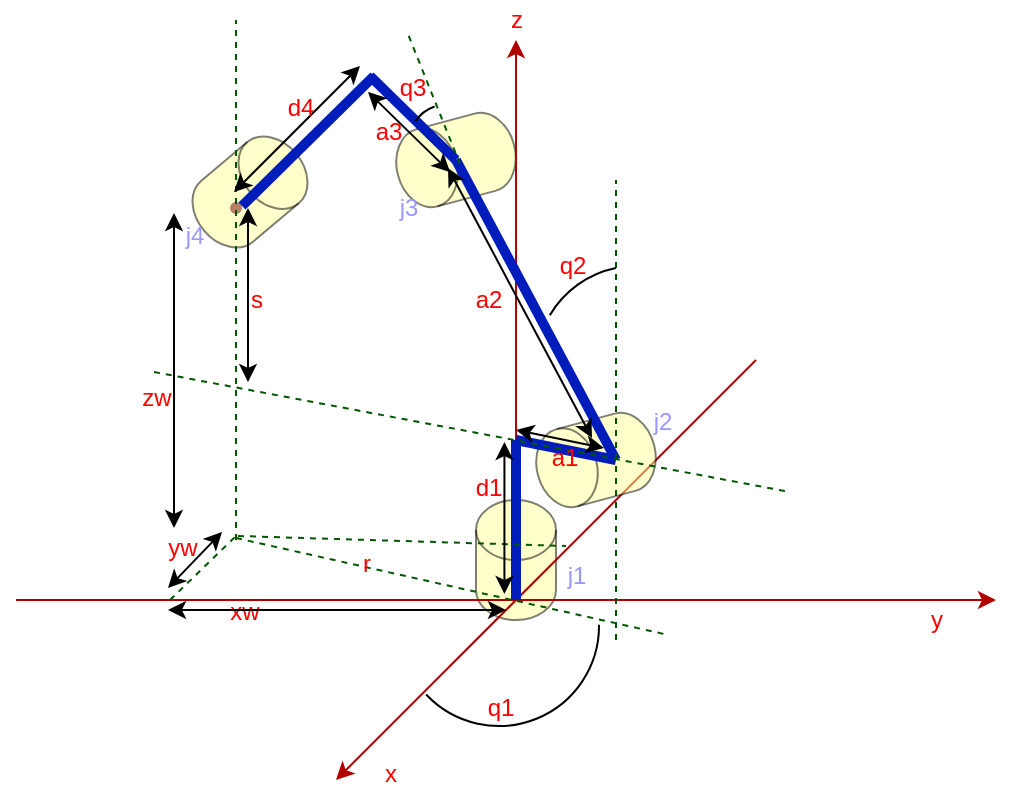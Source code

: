 <mxfile version="14.6.13" type="device"><diagram id="67erUiIG2-obCz3jFx_6" name="第 1 页"><mxGraphModel dx="838" dy="380" grid="0" gridSize="10" guides="1" tooltips="1" connect="1" arrows="1" fold="1" page="1" pageScale="1" pageWidth="827" pageHeight="1169" math="0" shadow="0"><root><mxCell id="0"/><mxCell id="1" parent="0"/><mxCell id="6QEqlH1zu0yxYQbDNRW8-2" value="" style="shape=cylinder3;whiteSpace=wrap;html=1;boundedLbl=1;backgroundOutline=1;size=15;opacity=50;fillColor=#FFFF99;" parent="1" vertex="1"><mxGeometry x="530" y="320" width="40" height="60" as="geometry"/></mxCell><mxCell id="6QEqlH1zu0yxYQbDNRW8-4" value="" style="shape=cylinder3;whiteSpace=wrap;html=1;boundedLbl=1;backgroundOutline=1;size=15;direction=south;opacity=50;flipH=1;rotation=-15;fillColor=#FFFF99;" parent="1" vertex="1"><mxGeometry x="490" y="130" width="60" height="40" as="geometry"/></mxCell><mxCell id="6QEqlH1zu0yxYQbDNRW8-5" value="" style="endArrow=classic;html=1;fillColor=#e51400;strokeColor=#B20000;" parent="1" edge="1"><mxGeometry width="50" height="50" relative="1" as="geometry"><mxPoint x="300" y="370" as="sourcePoint"/><mxPoint x="790" y="370" as="targetPoint"/></mxGeometry></mxCell><mxCell id="6QEqlH1zu0yxYQbDNRW8-6" value="" style="endArrow=classic;html=1;fillColor=#e51400;strokeColor=#B20000;" parent="1" edge="1"><mxGeometry width="50" height="50" relative="1" as="geometry"><mxPoint x="550" y="370" as="sourcePoint"/><mxPoint x="550" y="90" as="targetPoint"/></mxGeometry></mxCell><mxCell id="6QEqlH1zu0yxYQbDNRW8-8" value="" style="endArrow=classic;html=1;fillColor=#e51400;strokeColor=#B20000;" parent="1" edge="1"><mxGeometry width="50" height="50" relative="1" as="geometry"><mxPoint x="670" y="250" as="sourcePoint"/><mxPoint x="460" y="460" as="targetPoint"/></mxGeometry></mxCell><mxCell id="6QEqlH1zu0yxYQbDNRW8-9" value="" style="shape=cylinder3;whiteSpace=wrap;html=1;boundedLbl=1;backgroundOutline=1;size=15;direction=south;opacity=50;flipH=1;rotation=-15;fillColor=#FFFF99;" parent="1" vertex="1"><mxGeometry x="560" y="280" width="60" height="40" as="geometry"/></mxCell><mxCell id="6QEqlH1zu0yxYQbDNRW8-10" value="" style="endArrow=none;html=1;fillColor=#0050ef;strokeColor=#001DBC;strokeWidth=5;" parent="1" edge="1"><mxGeometry width="50" height="50" relative="1" as="geometry"><mxPoint x="550" y="370" as="sourcePoint"/><mxPoint x="550" y="290" as="targetPoint"/></mxGeometry></mxCell><mxCell id="6QEqlH1zu0yxYQbDNRW8-11" value="" style="endArrow=none;html=1;fillColor=#0050ef;strokeColor=#001DBC;strokeWidth=5;" parent="1" edge="1"><mxGeometry width="50" height="50" relative="1" as="geometry"><mxPoint x="550" y="290" as="sourcePoint"/><mxPoint x="600" y="300" as="targetPoint"/></mxGeometry></mxCell><mxCell id="6QEqlH1zu0yxYQbDNRW8-12" value="" style="shape=cylinder3;whiteSpace=wrap;html=1;boundedLbl=1;backgroundOutline=1;size=15;opacity=50;direction=north;flipH=1;rotation=-40;fillColor=#FFFF99;" parent="1" vertex="1"><mxGeometry x="387" y="146" width="60" height="40" as="geometry"/></mxCell><mxCell id="6QEqlH1zu0yxYQbDNRW8-13" value="" style="endArrow=none;html=1;fillColor=#0050ef;strokeColor=#001DBC;strokeWidth=5;" parent="1" edge="1"><mxGeometry width="50" height="50" relative="1" as="geometry"><mxPoint x="600" y="300" as="sourcePoint"/><mxPoint x="520" y="150" as="targetPoint"/></mxGeometry></mxCell><mxCell id="6QEqlH1zu0yxYQbDNRW8-14" value="" style="endArrow=none;html=1;fillColor=#0050ef;strokeColor=#001DBC;strokeWidth=5;" parent="1" edge="1"><mxGeometry width="50" height="50" relative="1" as="geometry"><mxPoint x="477" y="108" as="sourcePoint"/><mxPoint x="520" y="150" as="targetPoint"/></mxGeometry></mxCell><mxCell id="6QEqlH1zu0yxYQbDNRW8-17" value="" style="endArrow=none;html=1;fillColor=#0050ef;strokeColor=#001DBC;strokeWidth=5;" parent="1" edge="1"><mxGeometry width="50" height="50" relative="1" as="geometry"><mxPoint x="413" y="173" as="sourcePoint"/><mxPoint x="479" y="108" as="targetPoint"/></mxGeometry></mxCell><mxCell id="6QEqlH1zu0yxYQbDNRW8-18" value="" style="shape=waypoint;sketch=0;size=6;pointerEvents=1;points=[];fillColor=#a20025;resizable=0;rotatable=0;perimeter=centerPerimeter;snapToPoint=1;opacity=50;strokeColor=#6F0000;fontColor=#ffffff;" parent="1" vertex="1"><mxGeometry x="390" y="154" width="40" height="40" as="geometry"/></mxCell><mxCell id="6QEqlH1zu0yxYQbDNRW8-20" value="" style="endArrow=none;dashed=1;html=1;fillColor=#008a00;strokeColor=#005700;" parent="1" edge="1"><mxGeometry width="50" height="50" relative="1" as="geometry"><mxPoint x="410" y="340" as="sourcePoint"/><mxPoint x="410" y="80" as="targetPoint"/></mxGeometry></mxCell><mxCell id="6QEqlH1zu0yxYQbDNRW8-21" value="" style="endArrow=none;dashed=1;html=1;fillColor=#008a00;strokeColor=#005700;" parent="1" edge="1"><mxGeometry width="50" height="50" relative="1" as="geometry"><mxPoint x="410" y="339" as="sourcePoint"/><mxPoint x="624" y="387" as="targetPoint"/></mxGeometry></mxCell><mxCell id="6QEqlH1zu0yxYQbDNRW8-22" value="&lt;font color=&quot;#ff0000&quot;&gt;y&lt;/font&gt;" style="text;html=1;resizable=0;autosize=1;align=center;verticalAlign=middle;points=[];fillColor=none;strokeColor=none;rounded=0;opacity=50;" parent="1" vertex="1"><mxGeometry x="750" y="370" width="20" height="20" as="geometry"/></mxCell><mxCell id="6QEqlH1zu0yxYQbDNRW8-23" value="&lt;font color=&quot;#ff0000&quot;&gt;x&lt;/font&gt;" style="text;html=1;resizable=0;autosize=1;align=center;verticalAlign=middle;points=[];fillColor=none;strokeColor=none;rounded=0;opacity=50;" parent="1" vertex="1"><mxGeometry x="477" y="447" width="20" height="20" as="geometry"/></mxCell><mxCell id="6QEqlH1zu0yxYQbDNRW8-24" value="&lt;font color=&quot;#ff0000&quot;&gt;z&lt;/font&gt;" style="text;html=1;resizable=0;autosize=1;align=center;verticalAlign=middle;points=[];fillColor=none;strokeColor=none;rounded=0;opacity=50;" parent="1" vertex="1"><mxGeometry x="540" y="70" width="20" height="20" as="geometry"/></mxCell><mxCell id="6QEqlH1zu0yxYQbDNRW8-25" value="" style="endArrow=none;dashed=1;html=1;fillColor=#008a00;strokeColor=#005700;" parent="1" edge="1"><mxGeometry width="50" height="50" relative="1" as="geometry"><mxPoint x="600" y="390" as="sourcePoint"/><mxPoint x="600" y="160" as="targetPoint"/></mxGeometry></mxCell><mxCell id="6QEqlH1zu0yxYQbDNRW8-26" value="&lt;font color=&quot;#9999ff&quot;&gt;j1&lt;/font&gt;" style="text;html=1;resizable=0;autosize=1;align=center;verticalAlign=middle;points=[];fillColor=none;strokeColor=none;rounded=0;opacity=50;" parent="1" vertex="1"><mxGeometry x="570" y="349" width="19" height="18" as="geometry"/></mxCell><mxCell id="6QEqlH1zu0yxYQbDNRW8-27" value="&lt;font color=&quot;#9999ff&quot;&gt;j2&lt;/font&gt;" style="text;html=1;resizable=0;autosize=1;align=center;verticalAlign=middle;points=[];fillColor=none;strokeColor=none;rounded=0;opacity=50;" parent="1" vertex="1"><mxGeometry x="613" y="272" width="19" height="18" as="geometry"/></mxCell><mxCell id="6QEqlH1zu0yxYQbDNRW8-28" value="&lt;font color=&quot;#9999ff&quot;&gt;j3&lt;/font&gt;" style="text;html=1;resizable=0;autosize=1;align=center;verticalAlign=middle;points=[];fillColor=none;strokeColor=none;rounded=0;opacity=50;" parent="1" vertex="1"><mxGeometry x="486" y="165" width="19" height="18" as="geometry"/></mxCell><mxCell id="6QEqlH1zu0yxYQbDNRW8-29" value="&lt;font color=&quot;#9999ff&quot;&gt;j4&lt;/font&gt;" style="text;html=1;resizable=0;autosize=1;align=center;verticalAlign=middle;points=[];fillColor=none;strokeColor=none;rounded=0;opacity=50;" parent="1" vertex="1"><mxGeometry x="379" y="179" width="19" height="18" as="geometry"/></mxCell><mxCell id="6QEqlH1zu0yxYQbDNRW8-30" value="&lt;font color=&quot;#ff0000&quot;&gt;r&lt;/font&gt;" style="text;html=1;resizable=0;autosize=1;align=center;verticalAlign=middle;points=[];fillColor=none;strokeColor=none;rounded=0;opacity=50;" parent="1" vertex="1"><mxGeometry x="468" y="343" width="14" height="18" as="geometry"/></mxCell><mxCell id="6QEqlH1zu0yxYQbDNRW8-31" value="&lt;font color=&quot;#ff0000&quot;&gt;xw&lt;/font&gt;" style="text;html=1;resizable=0;autosize=1;align=center;verticalAlign=middle;points=[];fillColor=none;strokeColor=none;rounded=0;opacity=50;" parent="1" vertex="1"><mxGeometry x="401" y="367" width="25" height="18" as="geometry"/></mxCell><mxCell id="6QEqlH1zu0yxYQbDNRW8-32" value="" style="endArrow=none;dashed=1;html=1;fillColor=#008a00;strokeColor=#005700;" parent="1" edge="1"><mxGeometry width="50" height="50" relative="1" as="geometry"><mxPoint x="377" y="370" as="sourcePoint"/><mxPoint x="410" y="338" as="targetPoint"/></mxGeometry></mxCell><mxCell id="6QEqlH1zu0yxYQbDNRW8-33" value="" style="endArrow=none;dashed=1;html=1;fillColor=#008a00;strokeColor=#005700;" parent="1" edge="1"><mxGeometry width="50" height="50" relative="1" as="geometry"><mxPoint x="411" y="338" as="sourcePoint"/><mxPoint x="575" y="343" as="targetPoint"/></mxGeometry></mxCell><mxCell id="6QEqlH1zu0yxYQbDNRW8-34" value="&lt;font color=&quot;#ff0000&quot;&gt;yw&lt;/font&gt;" style="text;html=1;resizable=0;autosize=1;align=center;verticalAlign=middle;points=[];fillColor=none;strokeColor=none;rounded=0;opacity=50;" parent="1" vertex="1"><mxGeometry x="370" y="335" width="25" height="18" as="geometry"/></mxCell><mxCell id="6QEqlH1zu0yxYQbDNRW8-35" value="" style="endArrow=classic;startArrow=classic;html=1;" parent="1" edge="1"><mxGeometry width="50" height="50" relative="1" as="geometry"><mxPoint x="376" y="375" as="sourcePoint"/><mxPoint x="545" y="375" as="targetPoint"/></mxGeometry></mxCell><mxCell id="6QEqlH1zu0yxYQbDNRW8-36" value="" style="endArrow=classic;startArrow=classic;html=1;" parent="1" edge="1"><mxGeometry width="50" height="50" relative="1" as="geometry"><mxPoint x="376" y="364" as="sourcePoint"/><mxPoint x="403" y="336" as="targetPoint"/></mxGeometry></mxCell><mxCell id="6QEqlH1zu0yxYQbDNRW8-37" value="" style="endArrow=none;dashed=1;html=1;fillColor=#008a00;strokeColor=#005700;" parent="1" edge="1"><mxGeometry width="50" height="50" relative="1" as="geometry"><mxPoint x="369" y="256" as="sourcePoint"/><mxPoint x="687" y="316" as="targetPoint"/></mxGeometry></mxCell><mxCell id="6QEqlH1zu0yxYQbDNRW8-38" value="" style="endArrow=classic;startArrow=classic;html=1;" parent="1" edge="1"><mxGeometry width="50" height="50" relative="1" as="geometry"><mxPoint x="544.21" y="367" as="sourcePoint"/><mxPoint x="544.21" y="291" as="targetPoint"/></mxGeometry></mxCell><mxCell id="6QEqlH1zu0yxYQbDNRW8-39" value="&lt;font color=&quot;#ff0000&quot;&gt;d1&lt;/font&gt;" style="text;html=1;resizable=0;autosize=1;align=center;verticalAlign=middle;points=[];fillColor=none;strokeColor=none;rounded=0;opacity=50;" parent="1" vertex="1"><mxGeometry x="524" y="305" width="23" height="18" as="geometry"/></mxCell><mxCell id="6QEqlH1zu0yxYQbDNRW8-40" value="" style="endArrow=classic;startArrow=classic;html=1;" parent="1" edge="1"><mxGeometry width="50" height="50" relative="1" as="geometry"><mxPoint x="550" y="285" as="sourcePoint"/><mxPoint x="594" y="294" as="targetPoint"/></mxGeometry></mxCell><mxCell id="6QEqlH1zu0yxYQbDNRW8-41" value="&lt;font color=&quot;#ff0000&quot;&gt;a1&lt;/font&gt;" style="text;html=1;resizable=0;autosize=1;align=center;verticalAlign=middle;points=[];fillColor=none;strokeColor=none;rounded=0;opacity=50;" parent="1" vertex="1"><mxGeometry x="562" y="290" width="23" height="18" as="geometry"/></mxCell><mxCell id="6QEqlH1zu0yxYQbDNRW8-42" value="" style="endArrow=classic;startArrow=classic;html=1;" parent="1" edge="1"><mxGeometry width="50" height="50" relative="1" as="geometry"><mxPoint x="416" y="261" as="sourcePoint"/><mxPoint x="416" y="174" as="targetPoint"/></mxGeometry></mxCell><mxCell id="6QEqlH1zu0yxYQbDNRW8-43" value="&lt;font color=&quot;#ff0000&quot;&gt;s&lt;/font&gt;" style="text;html=1;resizable=0;autosize=1;align=center;verticalAlign=middle;points=[];fillColor=none;strokeColor=none;rounded=0;opacity=50;" parent="1" vertex="1"><mxGeometry x="412" y="211" width="16" height="18" as="geometry"/></mxCell><mxCell id="6QEqlH1zu0yxYQbDNRW8-44" value="" style="endArrow=classic;startArrow=classic;html=1;" parent="1" edge="1"><mxGeometry width="50" height="50" relative="1" as="geometry"><mxPoint x="409" y="166" as="sourcePoint"/><mxPoint x="472" y="103" as="targetPoint"/></mxGeometry></mxCell><mxCell id="6QEqlH1zu0yxYQbDNRW8-45" value="" style="endArrow=classic;startArrow=classic;html=1;" parent="1" edge="1"><mxGeometry width="50" height="50" relative="1" as="geometry"><mxPoint x="476" y="116" as="sourcePoint"/><mxPoint x="517" y="156" as="targetPoint"/></mxGeometry></mxCell><mxCell id="6QEqlH1zu0yxYQbDNRW8-46" value="" style="endArrow=classic;startArrow=classic;html=1;" parent="1" edge="1"><mxGeometry width="50" height="50" relative="1" as="geometry"><mxPoint x="588" y="289" as="sourcePoint"/><mxPoint x="516" y="154" as="targetPoint"/></mxGeometry></mxCell><mxCell id="6QEqlH1zu0yxYQbDNRW8-47" value="&lt;font color=&quot;#ff0000&quot;&gt;a2&lt;/font&gt;" style="text;html=1;resizable=0;autosize=1;align=center;verticalAlign=middle;points=[];fillColor=none;strokeColor=none;rounded=0;opacity=50;" parent="1" vertex="1"><mxGeometry x="524" y="211" width="23" height="18" as="geometry"/></mxCell><mxCell id="6QEqlH1zu0yxYQbDNRW8-48" value="&lt;font color=&quot;#ff0000&quot;&gt;a3&lt;/font&gt;" style="text;html=1;resizable=0;autosize=1;align=center;verticalAlign=middle;points=[];fillColor=none;strokeColor=none;rounded=0;opacity=50;" parent="1" vertex="1"><mxGeometry x="474" y="127" width="23" height="18" as="geometry"/></mxCell><mxCell id="6QEqlH1zu0yxYQbDNRW8-49" value="&lt;font color=&quot;#ff0000&quot;&gt;q2&lt;br&gt;&lt;/font&gt;" style="text;html=1;resizable=0;autosize=1;align=center;verticalAlign=middle;points=[];fillColor=none;strokeColor=none;rounded=0;opacity=50;" parent="1" vertex="1"><mxGeometry x="566" y="194" width="23" height="18" as="geometry"/></mxCell><mxCell id="6QEqlH1zu0yxYQbDNRW8-50" value="&lt;font color=&quot;#ff0000&quot;&gt;q3&lt;br&gt;&lt;/font&gt;" style="text;html=1;resizable=0;autosize=1;align=center;verticalAlign=middle;points=[];fillColor=none;strokeColor=none;rounded=0;opacity=50;" parent="1" vertex="1"><mxGeometry x="486" y="105" width="23" height="18" as="geometry"/></mxCell><mxCell id="6QEqlH1zu0yxYQbDNRW8-52" value="&lt;font color=&quot;#ff0000&quot;&gt;q1&lt;br&gt;&lt;/font&gt;" style="text;html=1;resizable=0;autosize=1;align=center;verticalAlign=middle;points=[];fillColor=none;strokeColor=none;rounded=0;opacity=50;" parent="1" vertex="1"><mxGeometry x="530" y="415" width="23" height="18" as="geometry"/></mxCell><mxCell id="6QEqlH1zu0yxYQbDNRW8-55" value="&lt;font color=&quot;#ff0000&quot;&gt;d4&lt;br&gt;&lt;/font&gt;" style="text;html=1;resizable=0;autosize=1;align=center;verticalAlign=middle;points=[];fillColor=none;strokeColor=none;rounded=0;opacity=50;" parent="1" vertex="1"><mxGeometry x="430" y="115" width="23" height="18" as="geometry"/></mxCell><mxCell id="6QEqlH1zu0yxYQbDNRW8-56" value="" style="endArrow=none;dashed=1;html=1;strokeWidth=1;fillColor=#008a00;strokeColor=#005700;" parent="1" edge="1"><mxGeometry width="50" height="50" relative="1" as="geometry"><mxPoint x="522" y="152" as="sourcePoint"/><mxPoint x="496" y="87" as="targetPoint"/></mxGeometry></mxCell><mxCell id="6QEqlH1zu0yxYQbDNRW8-57" value="" style="verticalLabelPosition=bottom;verticalAlign=top;html=1;shape=mxgraph.basic.arc;startAngle=0.835;endAngle=0.94;fillColor=#FFFF99;gradientColor=none;" parent="1" vertex="1"><mxGeometry x="497" y="122" width="39" height="35" as="geometry"/></mxCell><mxCell id="6QEqlH1zu0yxYQbDNRW8-61" value="" style="verticalLabelPosition=bottom;verticalAlign=top;html=1;shape=mxgraph.basic.arc;startAngle=0.668;endAngle=0.801;fillColor=#FFFF99;gradientColor=none;rotation=60;" parent="1" vertex="1"><mxGeometry x="560" y="203" width="100" height="100" as="geometry"/></mxCell><mxCell id="6QEqlH1zu0yxYQbDNRW8-63" value="" style="verticalLabelPosition=bottom;verticalAlign=top;html=1;shape=mxgraph.basic.arc;startAngle=0.234;endAngle=0.616;fillColor=none;gradientColor=none;rotation=5;" parent="1" vertex="1"><mxGeometry x="491.5" y="333" width="100" height="100" as="geometry"/></mxCell><mxCell id="yMgEfuP9clQMQ_0JDpfY-1" value="" style="endArrow=classic;startArrow=classic;html=1;" edge="1" parent="1"><mxGeometry width="50" height="50" relative="1" as="geometry"><mxPoint x="379" y="334" as="sourcePoint"/><mxPoint x="379" y="176.5" as="targetPoint"/></mxGeometry></mxCell><mxCell id="yMgEfuP9clQMQ_0JDpfY-2" value="&lt;font color=&quot;#ff0000&quot;&gt;zw&lt;/font&gt;" style="text;html=1;resizable=0;autosize=1;align=center;verticalAlign=middle;points=[];fillColor=none;strokeColor=none;rounded=0;opacity=50;" vertex="1" parent="1"><mxGeometry x="357" y="260" width="25" height="18" as="geometry"/></mxCell></root></mxGraphModel></diagram></mxfile>